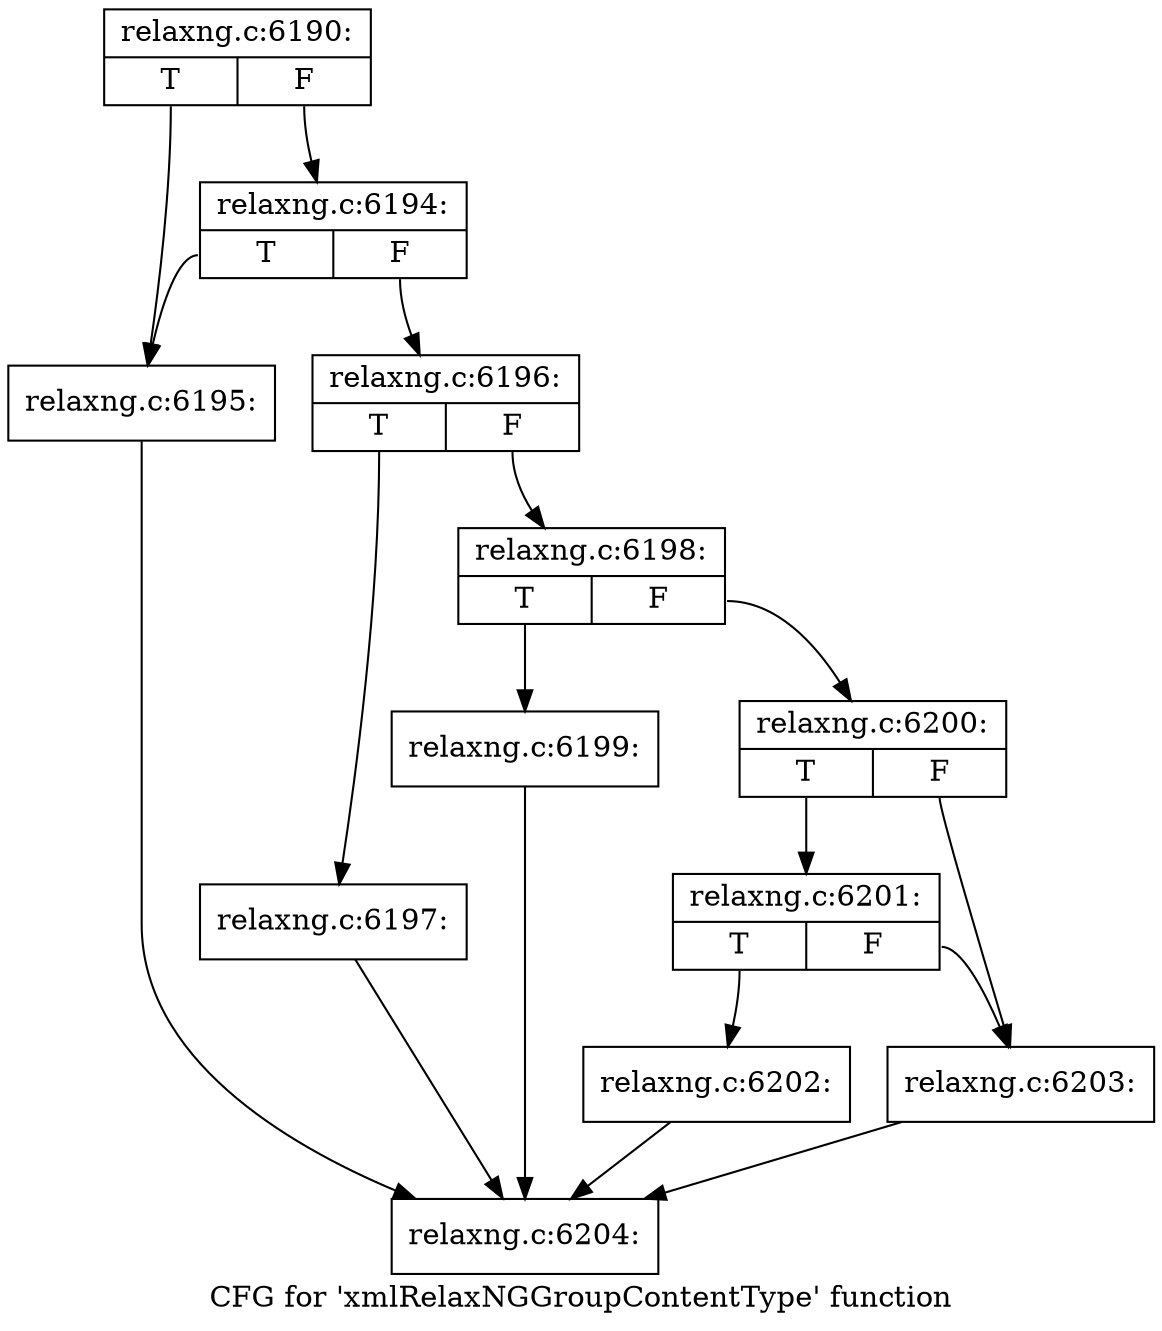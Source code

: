 digraph "CFG for 'xmlRelaxNGGroupContentType' function" {
	label="CFG for 'xmlRelaxNGGroupContentType' function";

	Node0x3dde7c0 [shape=record,label="{relaxng.c:6190:|{<s0>T|<s1>F}}"];
	Node0x3dde7c0:s0 -> Node0x3e35e70;
	Node0x3dde7c0:s1 -> Node0x3e35f10;
	Node0x3e35f10 [shape=record,label="{relaxng.c:6194:|{<s0>T|<s1>F}}"];
	Node0x3e35f10:s0 -> Node0x3e35e70;
	Node0x3e35f10:s1 -> Node0x3e35ec0;
	Node0x3e35e70 [shape=record,label="{relaxng.c:6195:}"];
	Node0x3e35e70 -> Node0x3df8d40;
	Node0x3e35ec0 [shape=record,label="{relaxng.c:6196:|{<s0>T|<s1>F}}"];
	Node0x3e35ec0:s0 -> Node0x3e3ab00;
	Node0x3e35ec0:s1 -> Node0x3e3ab50;
	Node0x3e3ab00 [shape=record,label="{relaxng.c:6197:}"];
	Node0x3e3ab00 -> Node0x3df8d40;
	Node0x3e3ab50 [shape=record,label="{relaxng.c:6198:|{<s0>T|<s1>F}}"];
	Node0x3e3ab50:s0 -> Node0x3e3b040;
	Node0x3e3ab50:s1 -> Node0x3e3b090;
	Node0x3e3b040 [shape=record,label="{relaxng.c:6199:}"];
	Node0x3e3b040 -> Node0x3df8d40;
	Node0x3e3b090 [shape=record,label="{relaxng.c:6200:|{<s0>T|<s1>F}}"];
	Node0x3e3b090:s0 -> Node0x3e3b620;
	Node0x3e3b090:s1 -> Node0x3e3b5d0;
	Node0x3e3b620 [shape=record,label="{relaxng.c:6201:|{<s0>T|<s1>F}}"];
	Node0x3e3b620:s0 -> Node0x3e3b580;
	Node0x3e3b620:s1 -> Node0x3e3b5d0;
	Node0x3e3b580 [shape=record,label="{relaxng.c:6202:}"];
	Node0x3e3b580 -> Node0x3df8d40;
	Node0x3e3b5d0 [shape=record,label="{relaxng.c:6203:}"];
	Node0x3e3b5d0 -> Node0x3df8d40;
	Node0x3df8d40 [shape=record,label="{relaxng.c:6204:}"];
}
